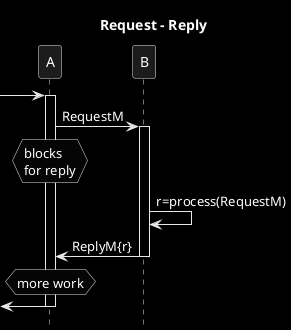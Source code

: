 @startuml
title Request - Reply
hide footbox
skinparam monochrome reverse
->A
activate A
A->B: RequestM
hnote over A: blocks\nfor reply
activate B
B->B: r=process(RequestM)
B->A: ReplyM{r}
deactivate B
hnote over A: more work
<-A
deactivate A
@enduml
? how to correlate ReplyM with RequestM
? what instance of A processes the Reply
? dynamic Rabbit queue
? when to use